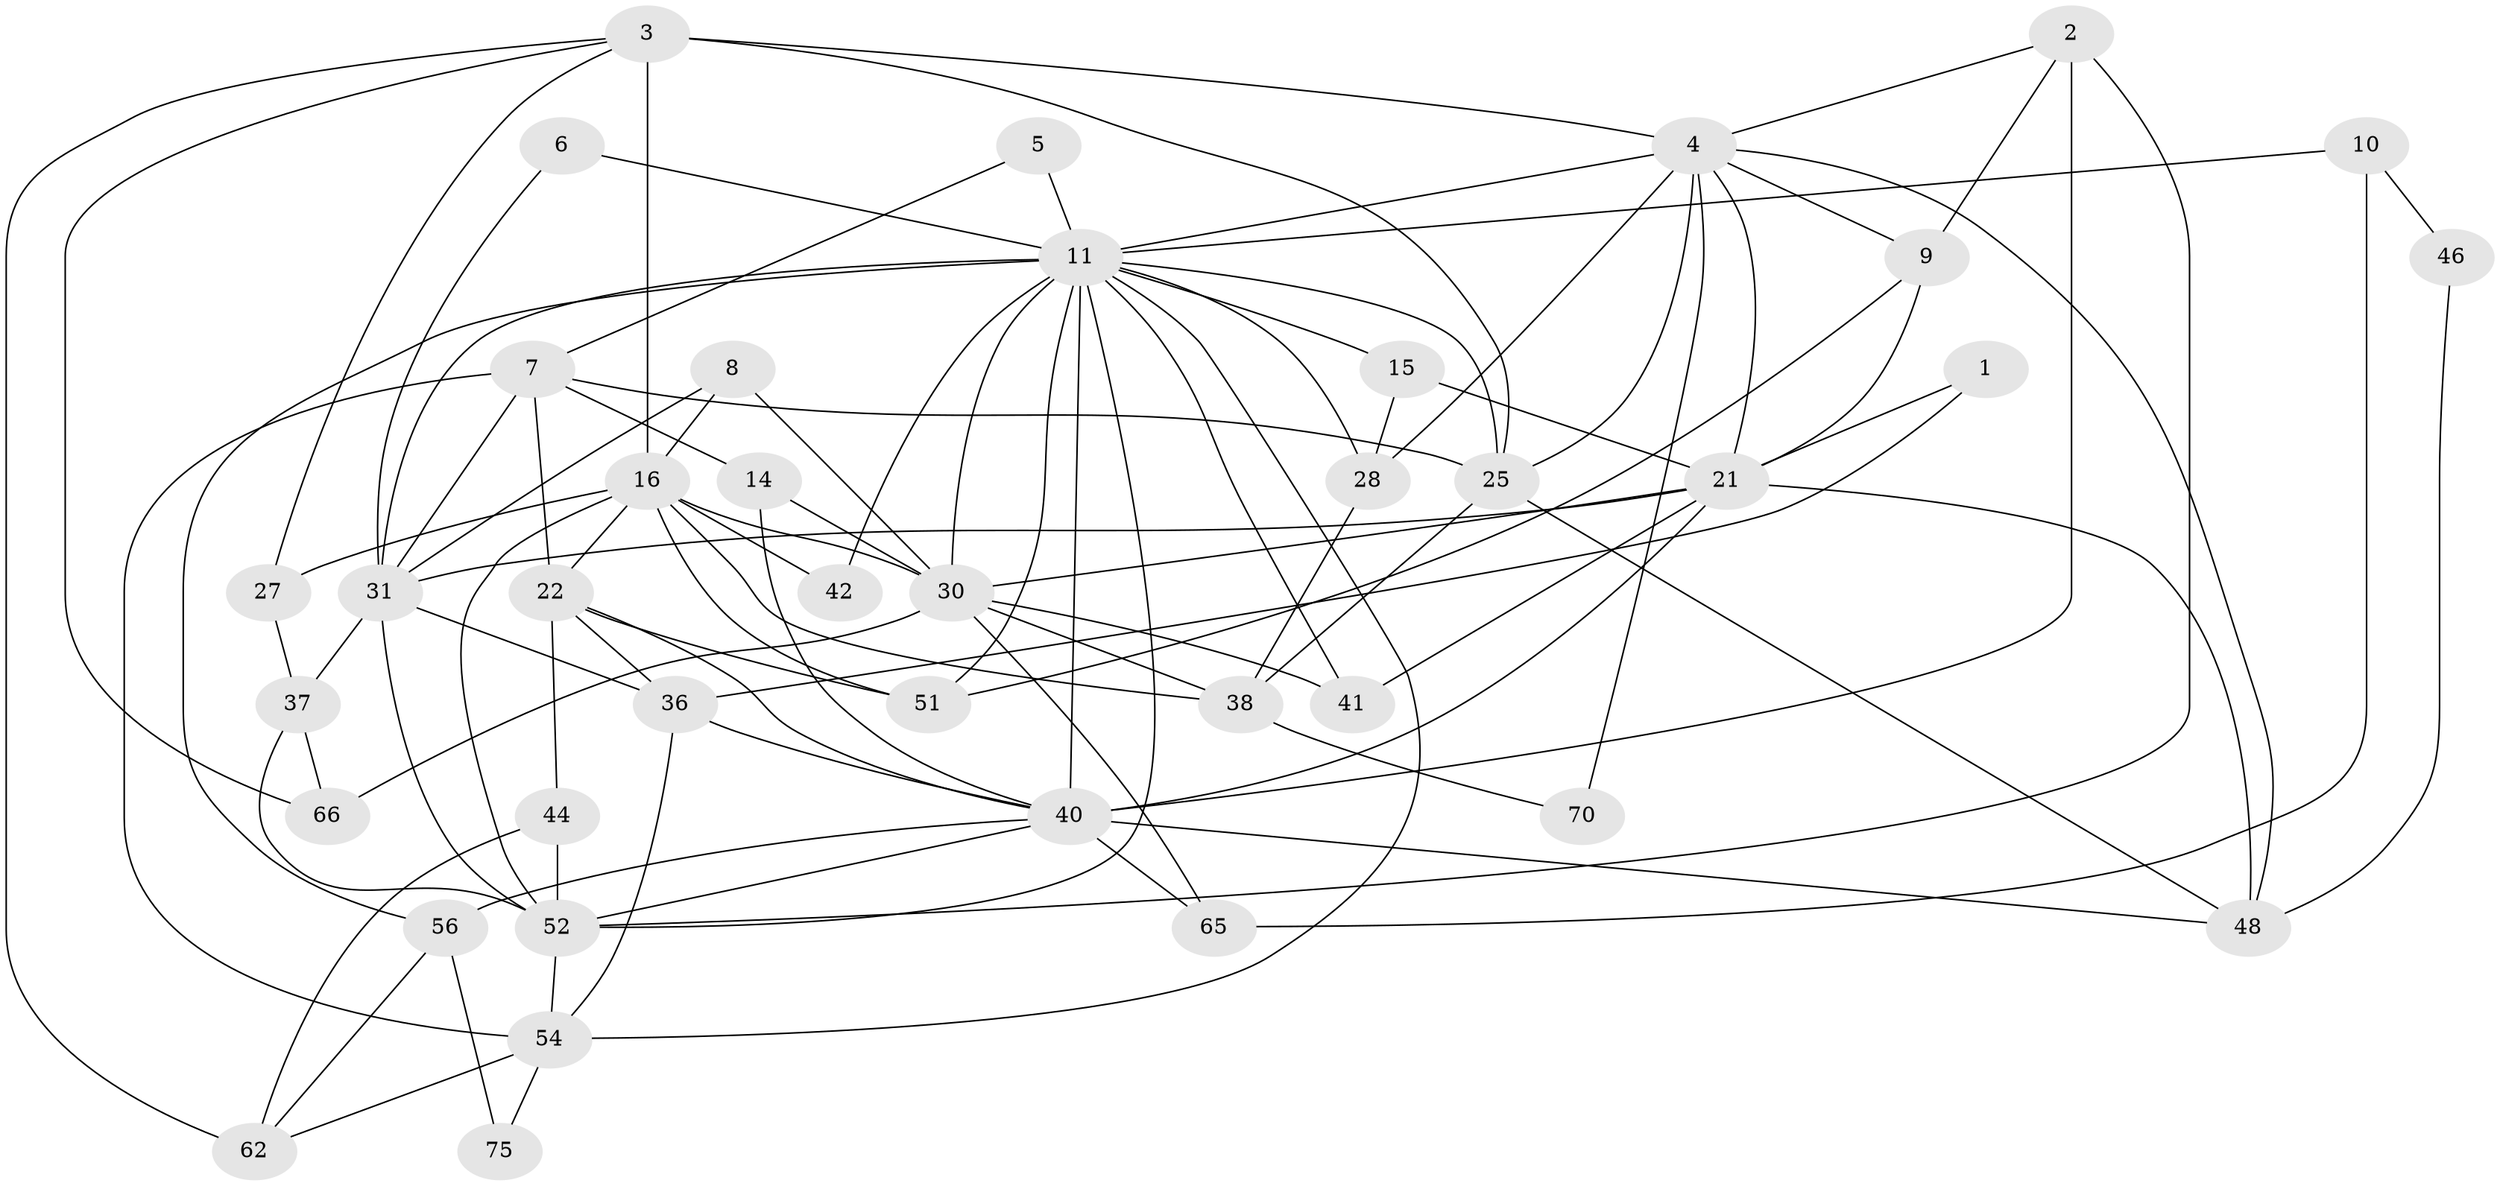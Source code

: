 // original degree distribution, {2: 0.14102564102564102, 3: 0.2564102564102564, 4: 0.32051282051282054, 6: 0.07692307692307693, 7: 0.0641025641025641, 5: 0.1282051282051282, 9: 0.01282051282051282}
// Generated by graph-tools (version 1.1) at 2025/14/03/09/25 04:14:55]
// undirected, 39 vertices, 96 edges
graph export_dot {
graph [start="1"]
  node [color=gray90,style=filled];
  1;
  2 [super="+71"];
  3 [super="+47+35"];
  4 [super="+13"];
  5;
  6 [super="+23"];
  7 [super="+33"];
  8 [super="+63"];
  9 [super="+12"];
  10;
  11 [super="+20+17+60"];
  14 [super="+49+39"];
  15 [super="+32"];
  16 [super="+19"];
  21 [super="+61"];
  22 [super="+24+29"];
  25 [super="+53"];
  27;
  28;
  30 [super="+57+34"];
  31 [super="+58"];
  36 [super="+45"];
  37;
  38 [super="+73"];
  40 [super="+43+67"];
  41;
  42;
  44;
  46;
  48;
  51;
  52 [super="+69"];
  54;
  56;
  62;
  65;
  66;
  70;
  75;
  1 -- 36;
  1 -- 21;
  2 -- 52 [weight=2];
  2 -- 40 [weight=2];
  2 -- 9;
  2 -- 4;
  3 -- 4;
  3 -- 62;
  3 -- 27;
  3 -- 66;
  3 -- 25;
  3 -- 16 [weight=2];
  4 -- 28;
  4 -- 25 [weight=2];
  4 -- 11;
  4 -- 48;
  4 -- 21;
  4 -- 70;
  4 -- 9;
  5 -- 7;
  5 -- 11;
  6 -- 31;
  6 -- 11 [weight=3];
  7 -- 54;
  7 -- 31;
  7 -- 22;
  7 -- 14;
  7 -- 25;
  8 -- 16 [weight=2];
  8 -- 30;
  8 -- 31;
  9 -- 51;
  9 -- 21;
  10 -- 65;
  10 -- 46;
  10 -- 11;
  11 -- 52;
  11 -- 54;
  11 -- 15 [weight=4];
  11 -- 28;
  11 -- 30;
  11 -- 31;
  11 -- 41;
  11 -- 42;
  11 -- 51;
  11 -- 56;
  11 -- 25;
  11 -- 40 [weight=3];
  14 -- 30;
  14 -- 40;
  15 -- 28;
  15 -- 21;
  16 -- 52 [weight=2];
  16 -- 38;
  16 -- 42;
  16 -- 51;
  16 -- 22;
  16 -- 27 [weight=2];
  16 -- 30 [weight=2];
  21 -- 41 [weight=2];
  21 -- 40;
  21 -- 48;
  21 -- 30;
  21 -- 31;
  22 -- 44;
  22 -- 36;
  22 -- 51;
  22 -- 40;
  25 -- 38;
  25 -- 48;
  27 -- 37;
  28 -- 38;
  30 -- 66 [weight=2];
  30 -- 38;
  30 -- 41;
  30 -- 65;
  31 -- 52;
  31 -- 37;
  31 -- 36;
  36 -- 54;
  36 -- 40;
  37 -- 66;
  37 -- 52;
  38 -- 70;
  40 -- 65;
  40 -- 56 [weight=2];
  40 -- 48;
  40 -- 52;
  44 -- 52;
  44 -- 62;
  46 -- 48;
  52 -- 54;
  54 -- 62;
  54 -- 75;
  56 -- 62;
  56 -- 75;
}
